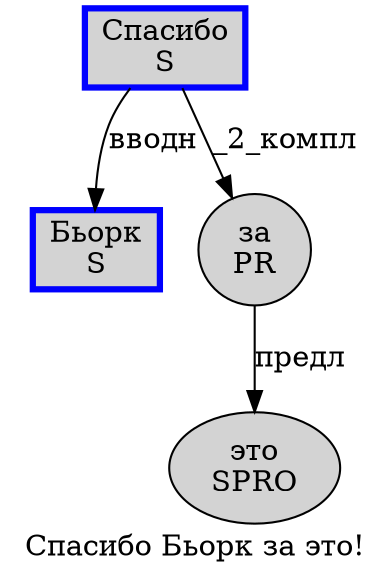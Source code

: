 digraph SENTENCE_1841 {
	graph [label="Спасибо Бьорк за это!"]
	node [style=filled]
		0 [label="Спасибо
S" color=blue fillcolor=lightgray penwidth=3 shape=box]
		1 [label="Бьорк
S" color=blue fillcolor=lightgray penwidth=3 shape=box]
		2 [label="за
PR" color="" fillcolor=lightgray penwidth=1 shape=ellipse]
		3 [label="это
SPRO" color="" fillcolor=lightgray penwidth=1 shape=ellipse]
			0 -> 1 [label="вводн"]
			0 -> 2 [label="_2_компл"]
			2 -> 3 [label="предл"]
}